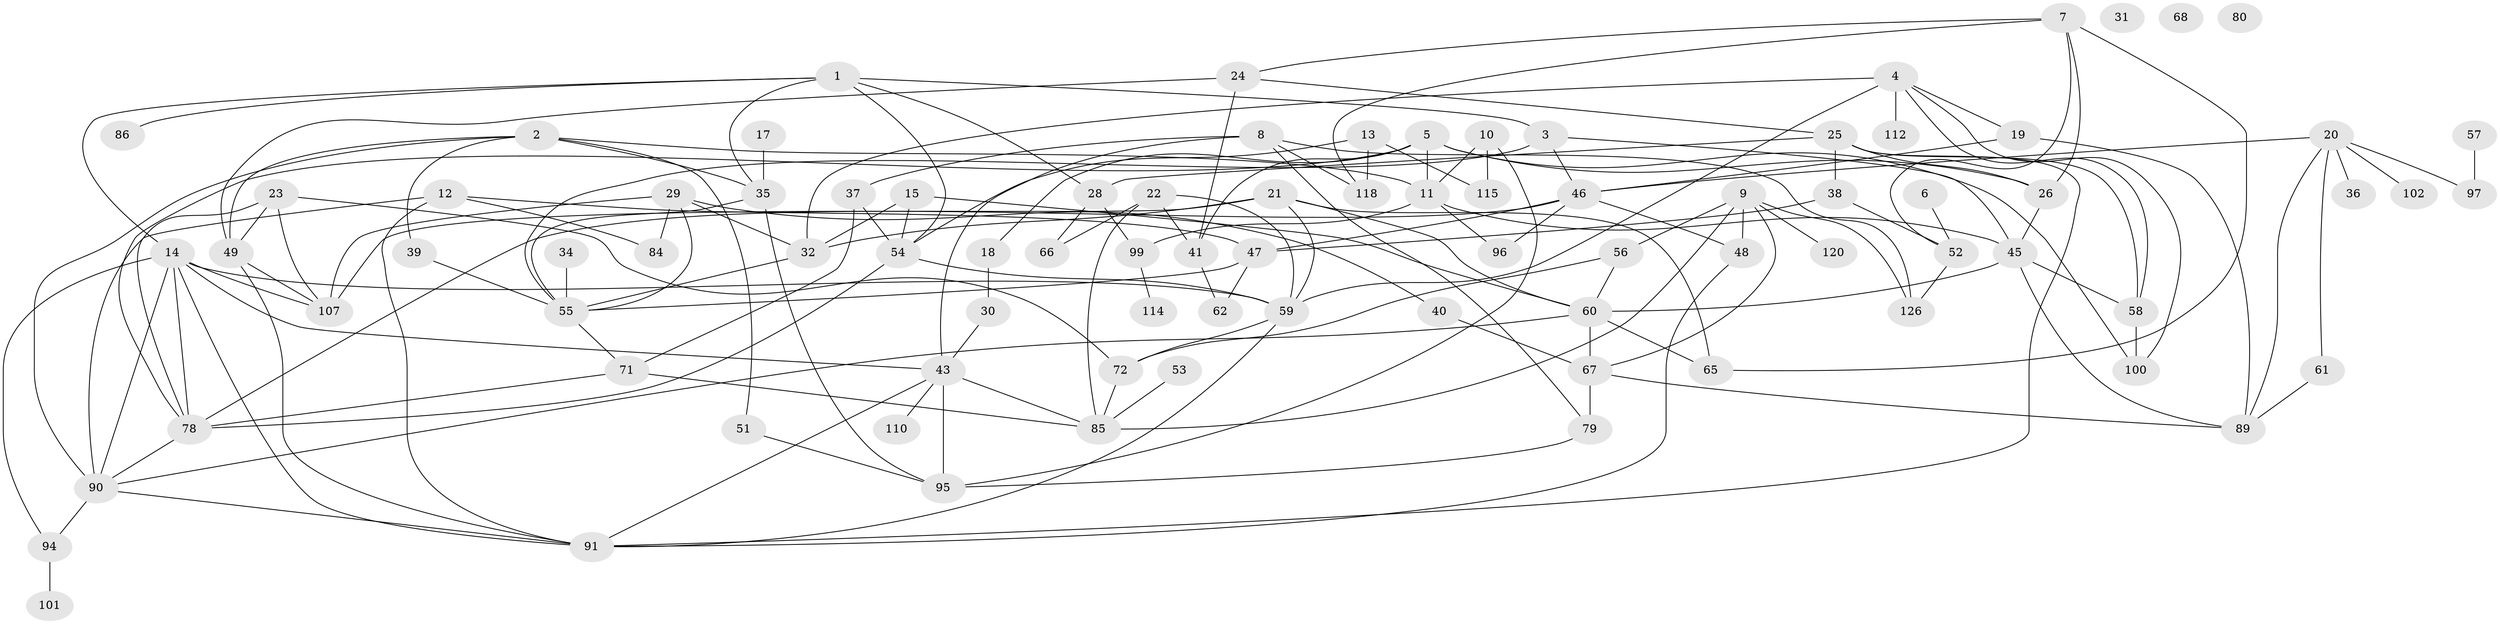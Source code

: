 // original degree distribution, {4: 0.1875, 5: 0.1171875, 1: 0.1328125, 3: 0.2890625, 6: 0.078125, 8: 0.0078125, 2: 0.15625, 0: 0.0234375, 7: 0.0078125}
// Generated by graph-tools (version 1.1) at 2025/41/03/06/25 10:41:23]
// undirected, 87 vertices, 161 edges
graph export_dot {
graph [start="1"]
  node [color=gray90,style=filled];
  1 [super="+50"];
  2 [super="+123"];
  3 [super="+27"];
  4 [super="+105"];
  5 [super="+69"];
  6;
  7 [super="+64"];
  8 [super="+82"];
  9;
  10 [super="+108"];
  11 [super="+106"];
  12 [super="+16"];
  13;
  14;
  15;
  17;
  18;
  19 [super="+88"];
  20 [super="+42"];
  21 [super="+128"];
  22 [super="+98"];
  23 [super="+33"];
  24 [super="+117"];
  25 [super="+73"];
  26;
  28 [super="+44"];
  29 [super="+127"];
  30;
  31;
  32 [super="+92"];
  34;
  35 [super="+93"];
  36;
  37 [super="+113"];
  38;
  39;
  40;
  41 [super="+81"];
  43 [super="+70"];
  45 [super="+74"];
  46 [super="+104"];
  47 [super="+119"];
  48;
  49;
  51;
  52 [super="+63"];
  53;
  54 [super="+87"];
  55 [super="+125"];
  56;
  57;
  58 [super="+83"];
  59 [super="+124"];
  60 [super="+111"];
  61;
  62;
  65;
  66;
  67 [super="+76"];
  68;
  71 [super="+77"];
  72 [super="+75"];
  78;
  79;
  80;
  84;
  85 [super="+122"];
  86;
  89;
  90 [super="+109"];
  91 [super="+103"];
  94;
  95 [super="+116"];
  96;
  97;
  99;
  100;
  101;
  102;
  107 [super="+121"];
  110;
  112;
  114;
  115;
  118;
  120;
  126;
  1 -- 35;
  1 -- 54;
  1 -- 86;
  1 -- 3;
  1 -- 28;
  1 -- 14;
  2 -- 11;
  2 -- 39;
  2 -- 51;
  2 -- 49;
  2 -- 90;
  2 -- 35;
  3 -- 46;
  3 -- 55 [weight=2];
  3 -- 45;
  4 -- 58;
  4 -- 100;
  4 -- 32;
  4 -- 59 [weight=2];
  4 -- 112;
  4 -- 19;
  5 -- 11;
  5 -- 18;
  5 -- 100;
  5 -- 26;
  5 -- 78;
  5 -- 41;
  6 -- 52;
  7 -- 26;
  7 -- 65;
  7 -- 118;
  7 -- 52;
  7 -- 24;
  8 -- 37 [weight=2];
  8 -- 126;
  8 -- 118;
  8 -- 43;
  8 -- 79;
  9 -- 48;
  9 -- 56;
  9 -- 67;
  9 -- 85;
  9 -- 120;
  9 -- 126;
  10 -- 11;
  10 -- 115;
  10 -- 95;
  11 -- 96;
  11 -- 45;
  11 -- 99;
  12 -- 84;
  12 -- 90;
  12 -- 91;
  12 -- 47;
  13 -- 54;
  13 -- 115;
  13 -- 118;
  14 -- 43;
  14 -- 78;
  14 -- 90;
  14 -- 94;
  14 -- 107;
  14 -- 91;
  14 -- 59;
  15 -- 32;
  15 -- 54;
  15 -- 60;
  17 -- 35;
  18 -- 30;
  19 -- 46;
  19 -- 89;
  20 -- 97;
  20 -- 102;
  20 -- 36;
  20 -- 89;
  20 -- 61;
  20 -- 46;
  21 -- 65;
  21 -- 32;
  21 -- 107;
  21 -- 59;
  21 -- 60;
  22 -- 41;
  22 -- 66;
  22 -- 59;
  22 -- 85;
  23 -- 49;
  23 -- 78;
  23 -- 107;
  23 -- 72;
  24 -- 49;
  24 -- 41;
  24 -- 25;
  25 -- 38;
  25 -- 26;
  25 -- 91;
  25 -- 28;
  25 -- 58;
  26 -- 45;
  28 -- 99;
  28 -- 66;
  29 -- 84;
  29 -- 107;
  29 -- 32;
  29 -- 40;
  29 -- 55;
  30 -- 43;
  32 -- 55;
  34 -- 55;
  35 -- 95;
  35 -- 55;
  37 -- 54;
  37 -- 71;
  38 -- 47;
  38 -- 52 [weight=2];
  39 -- 55;
  40 -- 67;
  41 -- 62;
  43 -- 95 [weight=2];
  43 -- 91;
  43 -- 85;
  43 -- 110;
  45 -- 89;
  45 -- 58;
  45 -- 60;
  46 -- 48;
  46 -- 78;
  46 -- 96;
  46 -- 47;
  47 -- 55;
  47 -- 62;
  48 -- 91;
  49 -- 107;
  49 -- 91;
  51 -- 95;
  52 -- 126;
  53 -- 85;
  54 -- 59;
  54 -- 78;
  55 -- 71;
  56 -- 60;
  56 -- 72;
  57 -- 97;
  58 -- 100;
  59 -- 91;
  59 -- 72;
  60 -- 65;
  60 -- 90;
  60 -- 67;
  61 -- 89;
  67 -- 89;
  67 -- 79;
  71 -- 78;
  71 -- 85;
  72 -- 85;
  78 -- 90;
  79 -- 95;
  90 -- 94;
  90 -- 91;
  94 -- 101;
  99 -- 114;
}

